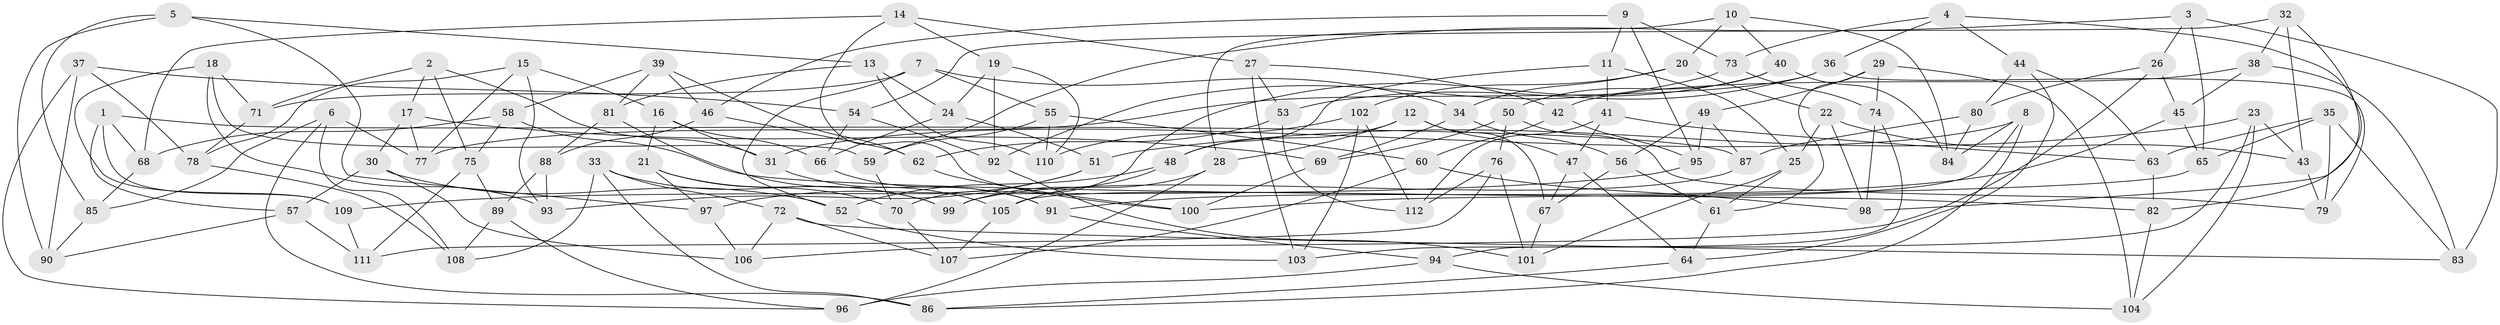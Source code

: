// coarse degree distribution, {6: 0.6119402985074627, 4: 0.3283582089552239, 5: 0.05970149253731343}
// Generated by graph-tools (version 1.1) at 2025/52/02/27/25 19:52:34]
// undirected, 112 vertices, 224 edges
graph export_dot {
graph [start="1"]
  node [color=gray90,style=filled];
  1;
  2;
  3;
  4;
  5;
  6;
  7;
  8;
  9;
  10;
  11;
  12;
  13;
  14;
  15;
  16;
  17;
  18;
  19;
  20;
  21;
  22;
  23;
  24;
  25;
  26;
  27;
  28;
  29;
  30;
  31;
  32;
  33;
  34;
  35;
  36;
  37;
  38;
  39;
  40;
  41;
  42;
  43;
  44;
  45;
  46;
  47;
  48;
  49;
  50;
  51;
  52;
  53;
  54;
  55;
  56;
  57;
  58;
  59;
  60;
  61;
  62;
  63;
  64;
  65;
  66;
  67;
  68;
  69;
  70;
  71;
  72;
  73;
  74;
  75;
  76;
  77;
  78;
  79;
  80;
  81;
  82;
  83;
  84;
  85;
  86;
  87;
  88;
  89;
  90;
  91;
  92;
  93;
  94;
  95;
  96;
  97;
  98;
  99;
  100;
  101;
  102;
  103;
  104;
  105;
  106;
  107;
  108;
  109;
  110;
  111;
  112;
  1 -- 68;
  1 -- 87;
  1 -- 109;
  1 -- 57;
  2 -- 17;
  2 -- 31;
  2 -- 71;
  2 -- 75;
  3 -- 59;
  3 -- 65;
  3 -- 26;
  3 -- 83;
  4 -- 82;
  4 -- 44;
  4 -- 36;
  4 -- 73;
  5 -- 97;
  5 -- 85;
  5 -- 13;
  5 -- 90;
  6 -- 108;
  6 -- 85;
  6 -- 77;
  6 -- 86;
  7 -- 34;
  7 -- 71;
  7 -- 52;
  7 -- 55;
  8 -- 31;
  8 -- 86;
  8 -- 105;
  8 -- 84;
  9 -- 73;
  9 -- 95;
  9 -- 11;
  9 -- 46;
  10 -- 20;
  10 -- 28;
  10 -- 84;
  10 -- 40;
  11 -- 41;
  11 -- 25;
  11 -- 48;
  12 -- 67;
  12 -- 47;
  12 -- 48;
  12 -- 28;
  13 -- 24;
  13 -- 81;
  13 -- 110;
  14 -- 19;
  14 -- 68;
  14 -- 27;
  14 -- 100;
  15 -- 78;
  15 -- 93;
  15 -- 16;
  15 -- 77;
  16 -- 31;
  16 -- 66;
  16 -- 21;
  17 -- 30;
  17 -- 69;
  17 -- 77;
  18 -- 71;
  18 -- 109;
  18 -- 59;
  18 -- 93;
  19 -- 92;
  19 -- 24;
  19 -- 110;
  20 -- 34;
  20 -- 22;
  20 -- 102;
  21 -- 70;
  21 -- 99;
  21 -- 97;
  22 -- 43;
  22 -- 98;
  22 -- 25;
  23 -- 43;
  23 -- 104;
  23 -- 51;
  23 -- 103;
  24 -- 51;
  24 -- 66;
  25 -- 61;
  25 -- 101;
  26 -- 106;
  26 -- 45;
  26 -- 80;
  27 -- 53;
  27 -- 103;
  27 -- 42;
  28 -- 99;
  28 -- 96;
  29 -- 74;
  29 -- 49;
  29 -- 61;
  29 -- 104;
  30 -- 106;
  30 -- 57;
  30 -- 52;
  31 -- 91;
  32 -- 98;
  32 -- 38;
  32 -- 54;
  32 -- 43;
  33 -- 86;
  33 -- 99;
  33 -- 108;
  33 -- 72;
  34 -- 69;
  34 -- 56;
  35 -- 63;
  35 -- 83;
  35 -- 65;
  35 -- 79;
  36 -- 79;
  36 -- 77;
  36 -- 53;
  37 -- 54;
  37 -- 96;
  37 -- 78;
  37 -- 90;
  38 -- 83;
  38 -- 42;
  38 -- 45;
  39 -- 62;
  39 -- 58;
  39 -- 46;
  39 -- 81;
  40 -- 70;
  40 -- 50;
  40 -- 84;
  41 -- 47;
  41 -- 63;
  41 -- 112;
  42 -- 95;
  42 -- 60;
  43 -- 79;
  44 -- 80;
  44 -- 64;
  44 -- 63;
  45 -- 65;
  45 -- 91;
  46 -- 88;
  46 -- 62;
  47 -- 67;
  47 -- 64;
  48 -- 52;
  48 -- 105;
  49 -- 87;
  49 -- 56;
  49 -- 95;
  50 -- 69;
  50 -- 79;
  50 -- 76;
  51 -- 93;
  51 -- 97;
  52 -- 103;
  53 -- 62;
  53 -- 112;
  54 -- 92;
  54 -- 66;
  55 -- 59;
  55 -- 60;
  55 -- 110;
  56 -- 61;
  56 -- 67;
  57 -- 111;
  57 -- 90;
  58 -- 82;
  58 -- 75;
  58 -- 68;
  59 -- 70;
  60 -- 98;
  60 -- 107;
  61 -- 64;
  62 -- 100;
  63 -- 82;
  64 -- 86;
  65 -- 100;
  66 -- 91;
  67 -- 101;
  68 -- 85;
  69 -- 100;
  70 -- 107;
  71 -- 78;
  72 -- 107;
  72 -- 83;
  72 -- 106;
  73 -- 74;
  73 -- 92;
  74 -- 98;
  74 -- 94;
  75 -- 89;
  75 -- 111;
  76 -- 112;
  76 -- 101;
  76 -- 111;
  78 -- 108;
  80 -- 87;
  80 -- 84;
  81 -- 88;
  81 -- 105;
  82 -- 104;
  85 -- 90;
  87 -- 99;
  88 -- 93;
  88 -- 89;
  89 -- 108;
  89 -- 96;
  91 -- 94;
  92 -- 101;
  94 -- 104;
  94 -- 96;
  95 -- 109;
  97 -- 106;
  102 -- 112;
  102 -- 110;
  102 -- 103;
  105 -- 107;
  109 -- 111;
}
